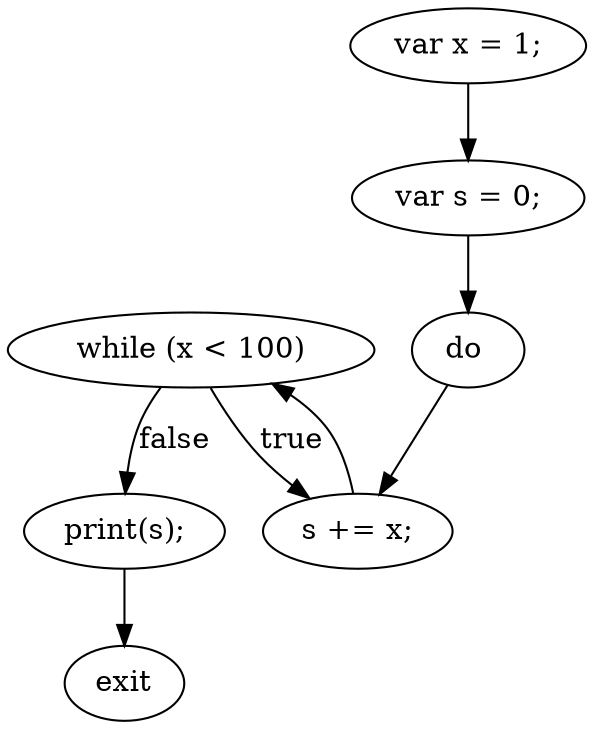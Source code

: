 digraph {
"0" [label="print(s);\n"] 
"1" [label=" while (x < 100) "] 
"2" [label="var s = 0;\n"] 
"3" [label="do "] 
"4" [label="s += x;\n"] 
"5" [label="var x = 1;\n"] 
"6" [label="exit"] 
"0" -> "6" [label=""] 
"1" -> "0" [label="false"] 
"1" -> "4" [label="true"] 
"2" -> "3" [label=""] 
"3" -> "4" [label=""] 
"4" -> "1" [label=""] 
"5" -> "2" [label=""] 
}
